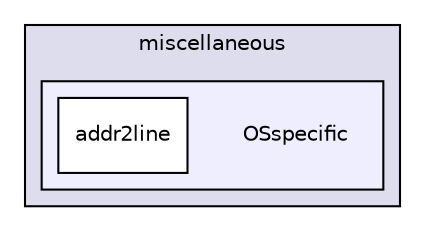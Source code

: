 digraph "applications/utilities/miscellaneous/OSspecific" {
  bgcolor=transparent;
  compound=true
  node [ fontsize="10", fontname="Helvetica"];
  edge [ labelfontsize="10", labelfontname="Helvetica"];
  subgraph clusterdir_3210494cbdf79b7f44b411965daadab0 {
    graph [ bgcolor="#ddddee", pencolor="black", label="miscellaneous" fontname="Helvetica", fontsize="10", URL="dir_3210494cbdf79b7f44b411965daadab0.html"]
  subgraph clusterdir_8c9ea997fba7dcaeb1d38700ba96b2ba {
    graph [ bgcolor="#eeeeff", pencolor="black", label="" URL="dir_8c9ea997fba7dcaeb1d38700ba96b2ba.html"];
    dir_8c9ea997fba7dcaeb1d38700ba96b2ba [shape=plaintext label="OSspecific"];
    dir_bb58ce7e6a02457dc4c3111454607076 [shape=box label="addr2line" color="black" fillcolor="white" style="filled" URL="dir_bb58ce7e6a02457dc4c3111454607076.html"];
  }
  }
}
